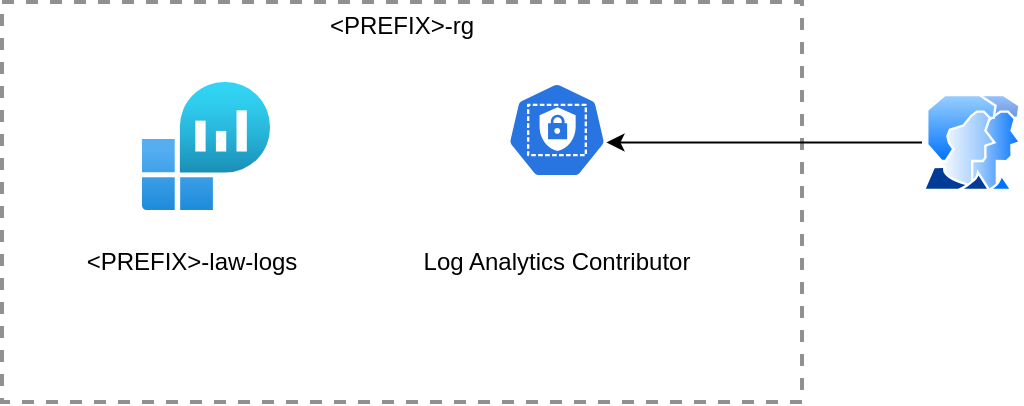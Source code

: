 <mxfile version="13.7.7" type="device"><diagram id="Ht1M8jgEwFfnCIfOTk4-" name="Page-1"><mxGraphModel dx="867" dy="751" grid="1" gridSize="10" guides="1" tooltips="1" connect="1" arrows="1" fold="1" page="1" pageScale="1" pageWidth="1169" pageHeight="827" math="0" shadow="0"><root><mxCell id="0"/><mxCell id="1" parent="0"/><mxCell id="Ucy86T8_vUdZ2r_yYvhb-1" value="&amp;lt;PREFIX&amp;gt;-rg" style="fontStyle=0;verticalAlign=top;align=center;spacingTop=-2;fillColor=none;rounded=0;whiteSpace=wrap;html=1;strokeColor=#919191;strokeWidth=2;dashed=1;container=1;collapsible=0;expand=0;recursiveResize=0;" vertex="1" parent="1"><mxGeometry x="60" y="120" width="400" height="200" as="geometry"/></mxCell><mxCell id="Ucy86T8_vUdZ2r_yYvhb-7" value="" style="group" vertex="1" connectable="0" parent="Ucy86T8_vUdZ2r_yYvhb-1"><mxGeometry x="200" y="40" width="155" height="100" as="geometry"/></mxCell><mxCell id="Ucy86T8_vUdZ2r_yYvhb-4" value="" style="html=1;dashed=0;whitespace=wrap;fillColor=#2875E2;strokeColor=#ffffff;points=[[0.005,0.63,0],[0.1,0.2,0],[0.9,0.2,0],[0.5,0,0],[0.995,0.63,0],[0.72,0.99,0],[0.5,1,0],[0.28,0.99,0]];shape=mxgraph.kubernetes.icon;prIcon=role" vertex="1" parent="Ucy86T8_vUdZ2r_yYvhb-7"><mxGeometry x="52.5" width="50" height="48" as="geometry"/></mxCell><mxCell id="Ucy86T8_vUdZ2r_yYvhb-6" value="Log Analytics Contributor&lt;br&gt;" style="text;html=1;strokeColor=none;fillColor=none;align=center;verticalAlign=middle;whiteSpace=wrap;rounded=0;" vertex="1" parent="Ucy86T8_vUdZ2r_yYvhb-7"><mxGeometry y="80" width="155" height="20" as="geometry"/></mxCell><mxCell id="Ucy86T8_vUdZ2r_yYvhb-10" value="" style="group" vertex="1" connectable="0" parent="Ucy86T8_vUdZ2r_yYvhb-1"><mxGeometry x="40" y="40" width="110" height="100" as="geometry"/></mxCell><mxCell id="Ucy86T8_vUdZ2r_yYvhb-2" value="" style="aspect=fixed;html=1;points=[];align=center;image;fontSize=12;image=img/lib/azure2/management_governance/Log_Analytics_Workspaces.svg;" vertex="1" parent="Ucy86T8_vUdZ2r_yYvhb-10"><mxGeometry x="30" width="64" height="64" as="geometry"/></mxCell><mxCell id="Ucy86T8_vUdZ2r_yYvhb-9" value="&amp;lt;PREFIX&amp;gt;-law-logs" style="text;html=1;strokeColor=none;fillColor=none;align=center;verticalAlign=middle;whiteSpace=wrap;rounded=0;" vertex="1" parent="Ucy86T8_vUdZ2r_yYvhb-10"><mxGeometry y="80" width="110" height="20" as="geometry"/></mxCell><mxCell id="Ucy86T8_vUdZ2r_yYvhb-8" style="edgeStyle=orthogonalEdgeStyle;rounded=0;orthogonalLoop=1;jettySize=auto;html=1;entryX=0.995;entryY=0.63;entryDx=0;entryDy=0;entryPerimeter=0;" edge="1" parent="1" source="Ucy86T8_vUdZ2r_yYvhb-3" target="Ucy86T8_vUdZ2r_yYvhb-4"><mxGeometry relative="1" as="geometry"><mxPoint x="480" y="210" as="targetPoint"/></mxGeometry></mxCell><mxCell id="Ucy86T8_vUdZ2r_yYvhb-3" value="" style="aspect=fixed;perimeter=ellipsePerimeter;html=1;align=center;shadow=0;dashed=0;spacingTop=3;image;image=img/lib/active_directory/user_accounts.svg;" vertex="1" parent="1"><mxGeometry x="520" y="166" width="50" height="48.5" as="geometry"/></mxCell></root></mxGraphModel></diagram></mxfile>